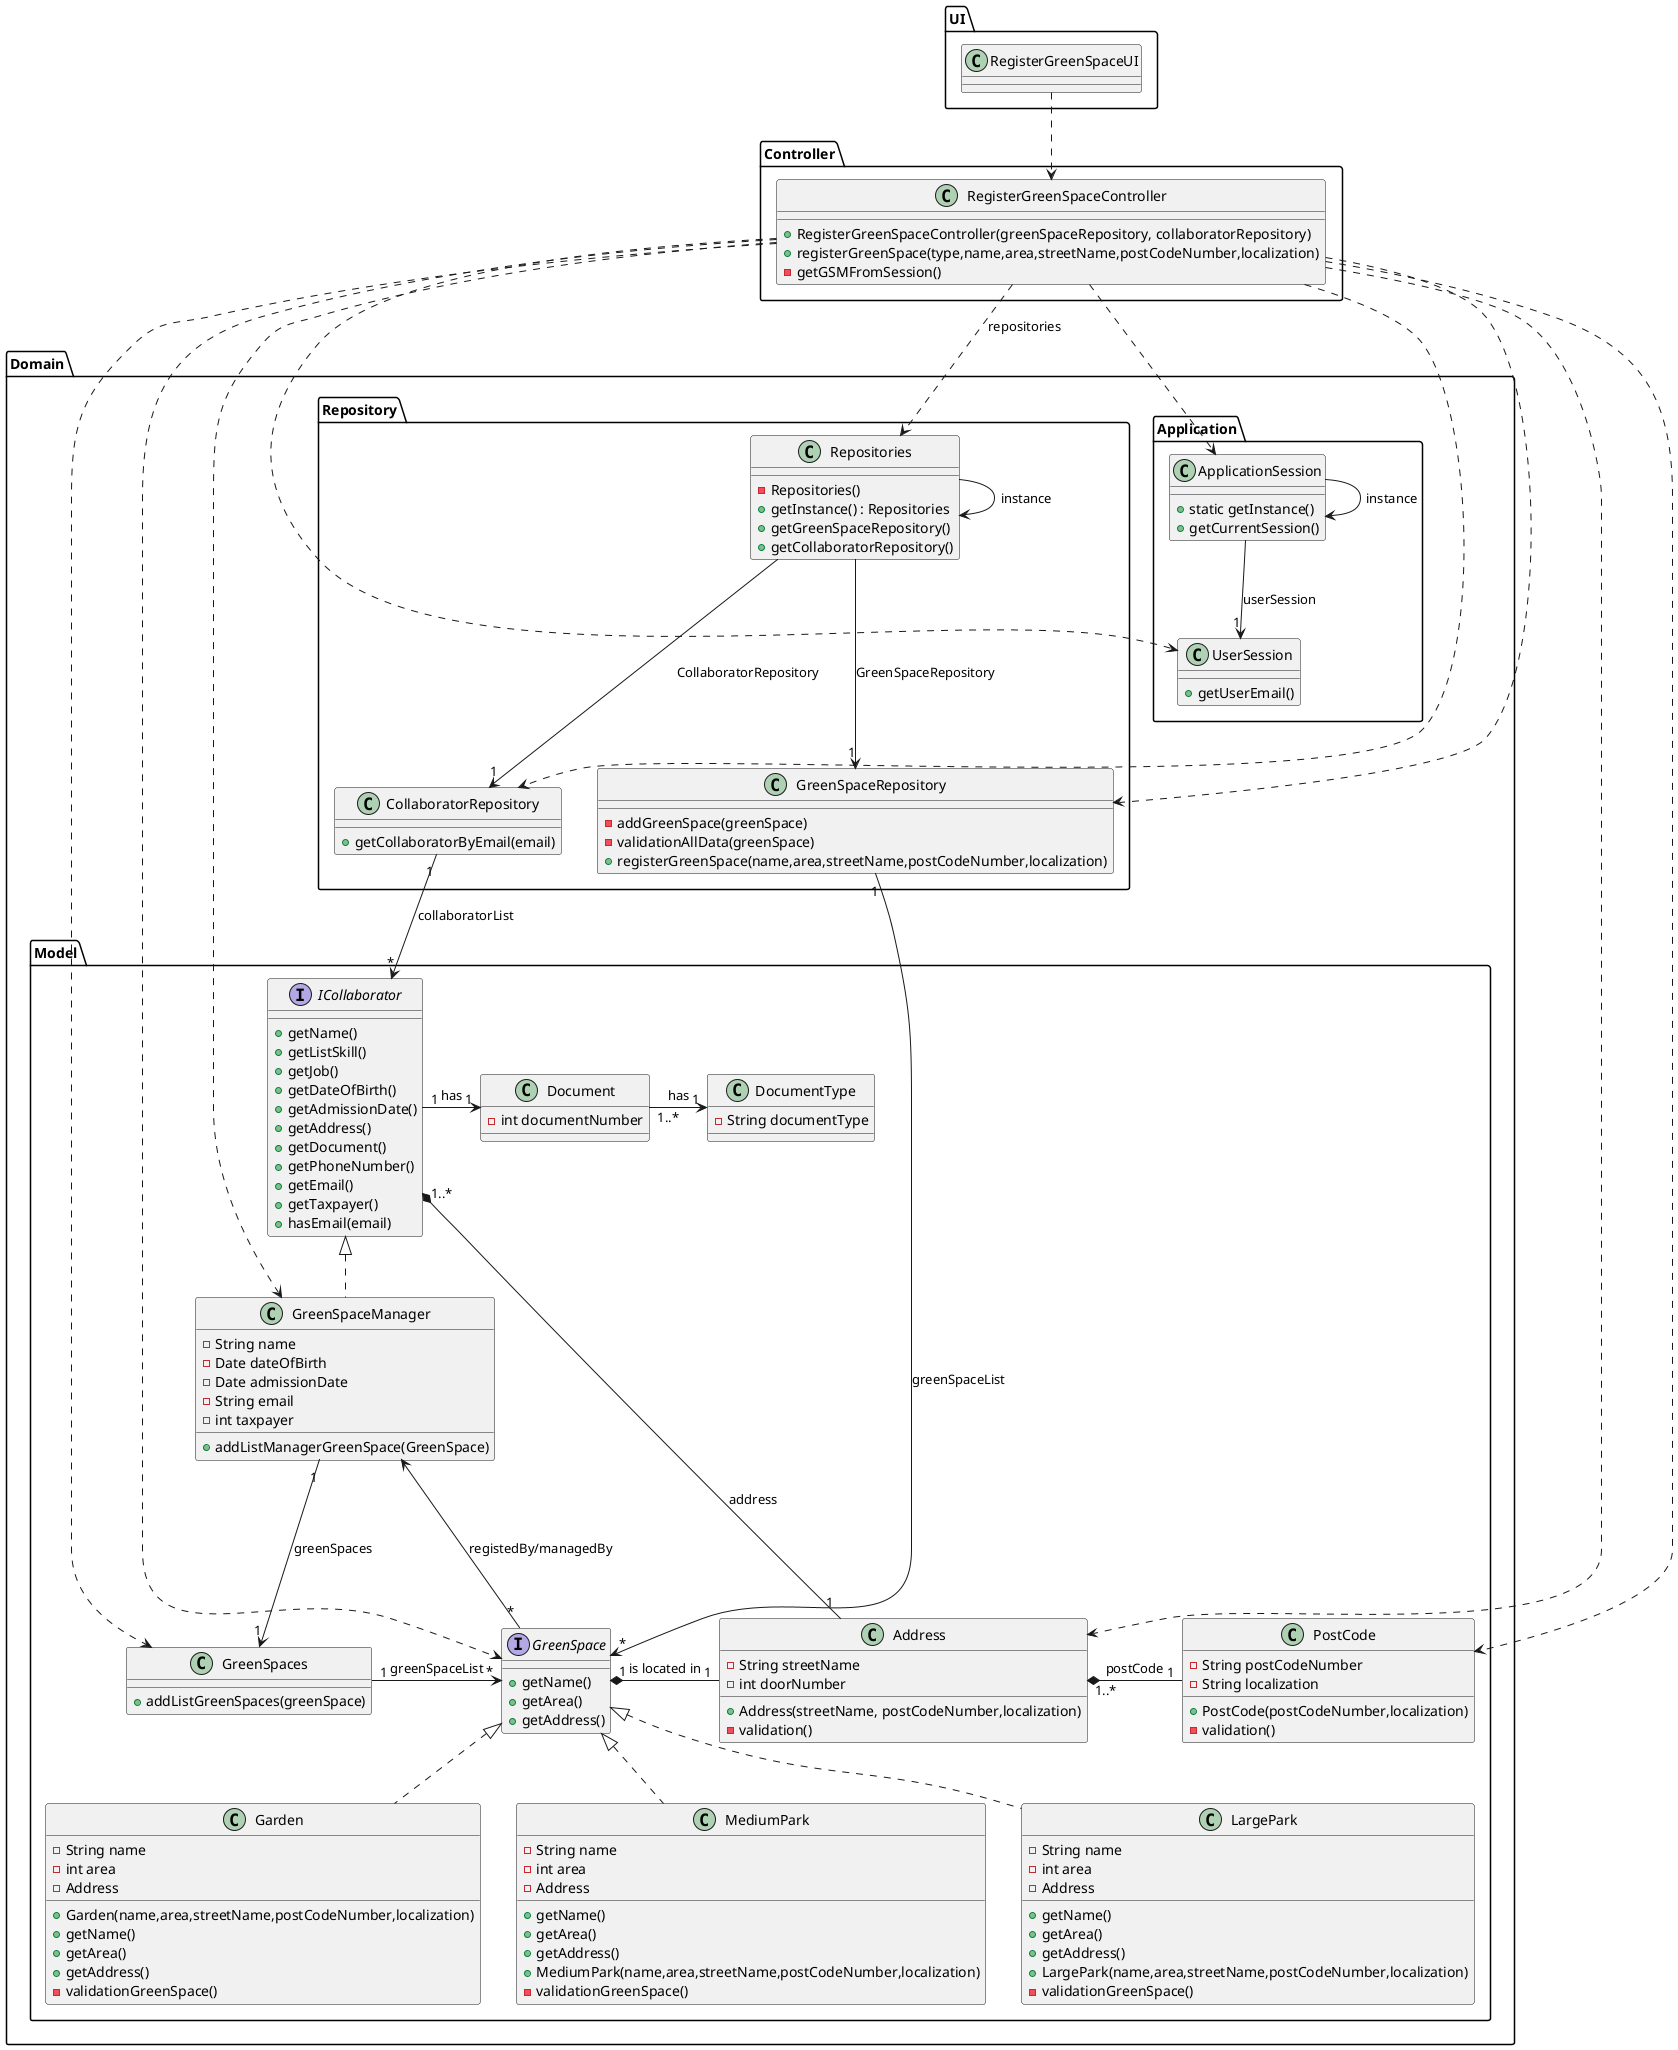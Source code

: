 @startuml
'skinparam monochrome true
skinparam packageStyle rectangle
skinparam shadowing false
skinparam linetype orto

skinparam classAttributeIconSize "1"

'left to right direction
package "UI" <<Folder>> {
    class RegisterGreenSpaceUI {
    }
}

package "Controller" <<Folder>> {
    class RegisterGreenSpaceController {
        + RegisterGreenSpaceController(greenSpaceRepository, collaboratorRepository)
        + registerGreenSpace(type,name,area,streetName,postCodeNumber,localization)
        - getGSMFromSession()

    }
}
package "Domain" <<Folder>> {

    package "Domain.Application" <<Folder>> {
        class ApplicationSession
        {
            + static getInstance()
            + getCurrentSession()
        }

        class UserSession
        {
            + getUserEmail()
        }
    }

    package "Domain.Model" <<Folder>> {
        interface GreenSpace {

            + getName()
            + getArea()
            + getAddress()

        }

        class GreenSpaces{
            + addListGreenSpaces(greenSpace)
        }

        class Garden implements GreenSpace{
            - String name
            - int area
            - Address

            + Garden(name,area,streetName,postCodeNumber,localization)
            + getName()
            + getArea()
            + getAddress()
            - validationGreenSpace()
        }

        class MediumPark implements GreenSpace{
            - String name
            - int area
            - Address

            + getName()
            + getArea()
            + getAddress()
            + MediumPark(name,area,streetName,postCodeNumber,localization)
            - validationGreenSpace()
        }

        class LargePark implements GreenSpace{
            - String name
            - int area
            - Address

            + getName()
            + getArea()
            + getAddress()
            + LargePark(name,area,streetName,postCodeNumber,localization)
            - validationGreenSpace()

        }

        interface ICollaborator{
            + getName()
            + getListSkill()
            + getJob()
            + getDateOfBirth()
            + getAdmissionDate()
            + getAddress()
            + getDocument()
            + getPhoneNumber()
            + getEmail()
            + getTaxpayer()
            + hasEmail(email)

        }

        class Document{
            - int documentNumber
        }

        class DocumentType{
            - String documentType
        }

        class GreenSpaceManager implements ICollaborator{
            - String name
            - Date dateOfBirth
            - Date admissionDate
            - String email
            - int taxpayer
            + addListManagerGreenSpace(GreenSpace)

        }

        class Address {
            - String streetName
            - int doorNumber

            + Address(streetName, postCodeNumber,localization)
            - validation()
        }

        class PostCode{
            - String postCodeNumber
            - String localization

            + PostCode(postCodeNumber,localization)
            - validation()
        }
    }

    package "Domain.Repository" <<Folder>> {
        class Repositories {

            - Repositories()
            + getInstance() : Repositories
            + getGreenSpaceRepository()
            + getCollaboratorRepository()
        }

        class CollaboratorRepository {
            + getCollaboratorByEmail(email)
        }

        class GreenSpaceRepository {
            - addGreenSpace(greenSpace)
            - validationAllData(greenSpace)
            + registerGreenSpace(name,area,streetName,postCodeNumber,localization)
        }
    }

}
'-------------------Instance-------------------
Repositories -> Repositories : instance
ApplicationSession -> ApplicationSession : instance

'-------------------UI-------------------
RegisterGreenSpaceUI ..> RegisterGreenSpaceController

'-------------------Controller-------------------
RegisterGreenSpaceController ..> Repositories : repositories
RegisterGreenSpaceController ..> ApplicationSession
RegisterGreenSpaceController ...> UserSession
RegisterGreenSpaceController ...> GreenSpaceRepository
RegisterGreenSpaceController ...> GreenSpaceManager
RegisterGreenSpaceController ...> CollaboratorRepository
RegisterGreenSpaceController ...> GreenSpace
RegisterGreenSpaceController ...> Address
RegisterGreenSpaceController ...> PostCode
RegisterGreenSpaceController ...> GreenSpaces

'-------------------ApplicationSession-------------------
ApplicationSession --> "1" UserSession : userSession

'-------------------Repositories-------------------
Repositories ---> "1" GreenSpaceRepository : GreenSpaceRepository
Repositories ---> "1" CollaboratorRepository : CollaboratorRepository

'-------------------CollaboratorRepository-------------------
CollaboratorRepository "1"  --> "*" ICollaborator : collaboratorList

'-------------------GreenSpaceRepository-------------------
GreenSpaceRepository "1" --> "*" GreenSpace : greenSpaceList

'-------------------Green Space Manager-------------------
GreenSpaceManager <- "*" GreenSpace : registedBy/managedBy
GreenSpaceManager "1" ---> "1" GreenSpaces : greenSpaces

'-------------------GreenSpace-------------------
GreenSpaces "1" -> "*" GreenSpace: greenSpaceList
GreenSpace "1" *- "1" Address : is located in

'-------------------Address-------------------
Address "1..*" *- "1" PostCode : postCode
ICollaborator "1..*" *---- "1" Address : address

ICollaborator "1" -> "1" Document : has
Document "1..*" ->"1" DocumentType : has



@enduml